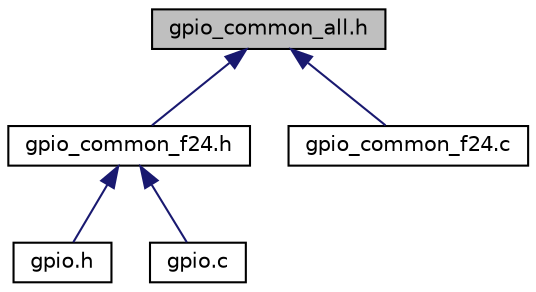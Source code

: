 digraph "gpio_common_all.h"
{
  edge [fontname="Helvetica",fontsize="10",labelfontname="Helvetica",labelfontsize="10"];
  node [fontname="Helvetica",fontsize="10",shape=record];
  Node1 [label="gpio_common_all.h",height=0.2,width=0.4,color="black", fillcolor="grey75", style="filled" fontcolor="black"];
  Node1 -> Node2 [dir="back",color="midnightblue",fontsize="10",style="solid",fontname="Helvetica"];
  Node2 [label="gpio_common_f24.h",height=0.2,width=0.4,color="black", fillcolor="white", style="filled",URL="$gpio__common__f24_8h.html"];
  Node2 -> Node3 [dir="back",color="midnightblue",fontsize="10",style="solid",fontname="Helvetica"];
  Node3 [label="gpio.h",height=0.2,width=0.4,color="black", fillcolor="white", style="filled",URL="$gpio_8h.html"];
  Node2 -> Node4 [dir="back",color="midnightblue",fontsize="10",style="solid",fontname="Helvetica"];
  Node4 [label="gpio.c",height=0.2,width=0.4,color="black", fillcolor="white", style="filled",URL="$gpio_8c.html"];
  Node1 -> Node5 [dir="back",color="midnightblue",fontsize="10",style="solid",fontname="Helvetica"];
  Node5 [label="gpio_common_f24.c",height=0.2,width=0.4,color="black", fillcolor="white", style="filled",URL="$gpio__common__f24_8c.html"];
}
